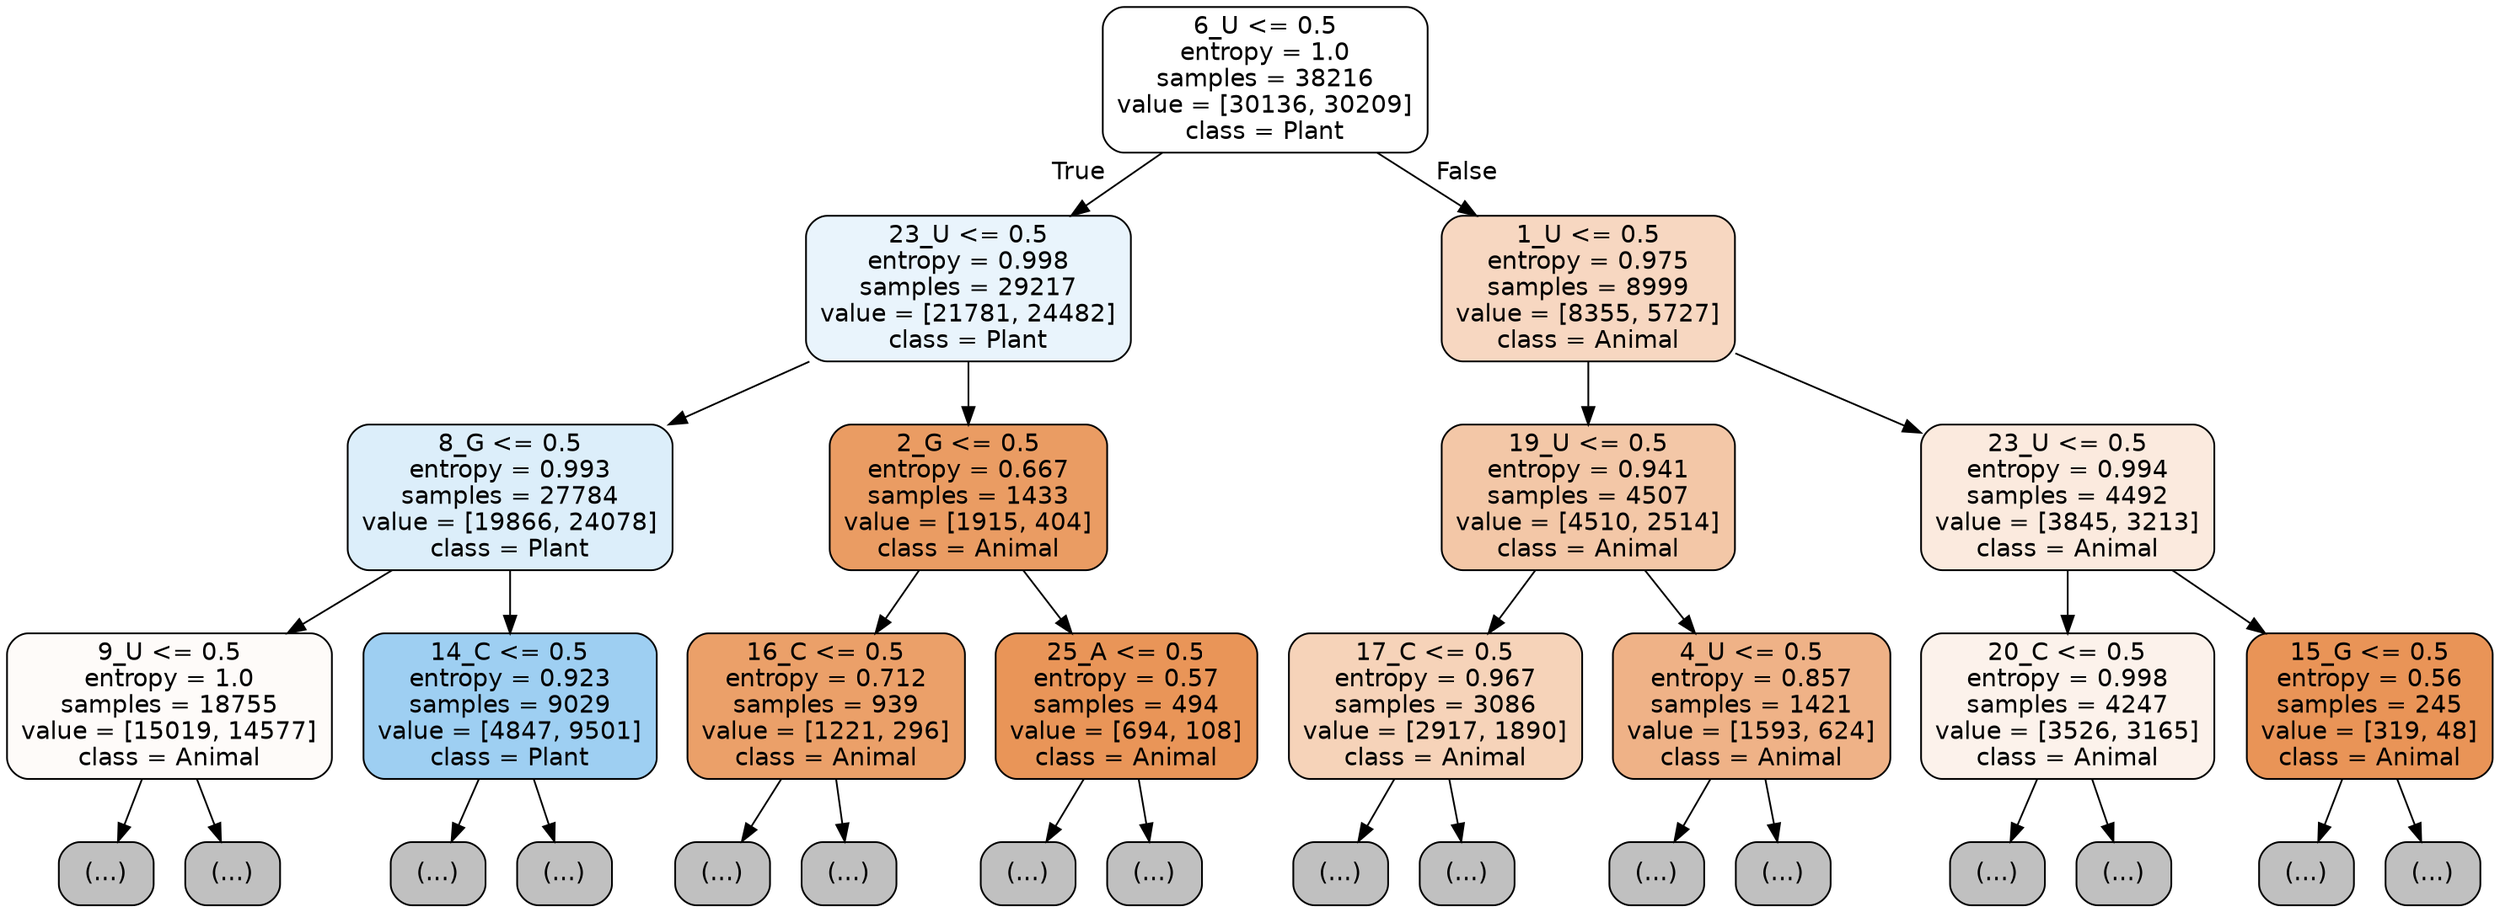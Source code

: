 digraph Tree {
node [shape=box, style="filled, rounded", color="black", fontname="helvetica"] ;
edge [fontname="helvetica"] ;
0 [label="6_U <= 0.5\nentropy = 1.0\nsamples = 38216\nvalue = [30136, 30209]\nclass = Plant", fillcolor="#ffffff"] ;
1 [label="23_U <= 0.5\nentropy = 0.998\nsamples = 29217\nvalue = [21781, 24482]\nclass = Plant", fillcolor="#e9f4fc"] ;
0 -> 1 [labeldistance=2.5, labelangle=45, headlabel="True"] ;
2 [label="8_G <= 0.5\nentropy = 0.993\nsamples = 27784\nvalue = [19866, 24078]\nclass = Plant", fillcolor="#dceefa"] ;
1 -> 2 ;
3 [label="9_U <= 0.5\nentropy = 1.0\nsamples = 18755\nvalue = [15019, 14577]\nclass = Animal", fillcolor="#fefbf9"] ;
2 -> 3 ;
4 [label="(...)", fillcolor="#C0C0C0"] ;
3 -> 4 ;
6365 [label="(...)", fillcolor="#C0C0C0"] ;
3 -> 6365 ;
8876 [label="14_C <= 0.5\nentropy = 0.923\nsamples = 9029\nvalue = [4847, 9501]\nclass = Plant", fillcolor="#9ecff2"] ;
2 -> 8876 ;
8877 [label="(...)", fillcolor="#C0C0C0"] ;
8876 -> 8877 ;
11456 [label="(...)", fillcolor="#C0C0C0"] ;
8876 -> 11456 ;
12139 [label="2_G <= 0.5\nentropy = 0.667\nsamples = 1433\nvalue = [1915, 404]\nclass = Animal", fillcolor="#ea9c63"] ;
1 -> 12139 ;
12140 [label="16_C <= 0.5\nentropy = 0.712\nsamples = 939\nvalue = [1221, 296]\nclass = Animal", fillcolor="#eba069"] ;
12139 -> 12140 ;
12141 [label="(...)", fillcolor="#C0C0C0"] ;
12140 -> 12141 ;
12454 [label="(...)", fillcolor="#C0C0C0"] ;
12140 -> 12454 ;
12545 [label="25_A <= 0.5\nentropy = 0.57\nsamples = 494\nvalue = [694, 108]\nclass = Animal", fillcolor="#e99558"] ;
12139 -> 12545 ;
12546 [label="(...)", fillcolor="#C0C0C0"] ;
12545 -> 12546 ;
12689 [label="(...)", fillcolor="#C0C0C0"] ;
12545 -> 12689 ;
12692 [label="1_U <= 0.5\nentropy = 0.975\nsamples = 8999\nvalue = [8355, 5727]\nclass = Animal", fillcolor="#f7d7c1"] ;
0 -> 12692 [labeldistance=2.5, labelangle=-45, headlabel="False"] ;
12693 [label="19_U <= 0.5\nentropy = 0.941\nsamples = 4507\nvalue = [4510, 2514]\nclass = Animal", fillcolor="#f3c7a7"] ;
12692 -> 12693 ;
12694 [label="17_C <= 0.5\nentropy = 0.967\nsamples = 3086\nvalue = [2917, 1890]\nclass = Animal", fillcolor="#f6d3b9"] ;
12693 -> 12694 ;
12695 [label="(...)", fillcolor="#C0C0C0"] ;
12694 -> 12695 ;
14082 [label="(...)", fillcolor="#C0C0C0"] ;
12694 -> 14082 ;
14543 [label="4_U <= 0.5\nentropy = 0.857\nsamples = 1421\nvalue = [1593, 624]\nclass = Animal", fillcolor="#efb287"] ;
12693 -> 14543 ;
14544 [label="(...)", fillcolor="#C0C0C0"] ;
14543 -> 14544 ;
15087 [label="(...)", fillcolor="#C0C0C0"] ;
14543 -> 15087 ;
15244 [label="23_U <= 0.5\nentropy = 0.994\nsamples = 4492\nvalue = [3845, 3213]\nclass = Animal", fillcolor="#fbeade"] ;
12692 -> 15244 ;
15245 [label="20_C <= 0.5\nentropy = 0.998\nsamples = 4247\nvalue = [3526, 3165]\nclass = Animal", fillcolor="#fcf2eb"] ;
15244 -> 15245 ;
15246 [label="(...)", fillcolor="#C0C0C0"] ;
15245 -> 15246 ;
16603 [label="(...)", fillcolor="#C0C0C0"] ;
15245 -> 16603 ;
17018 [label="15_G <= 0.5\nentropy = 0.56\nsamples = 245\nvalue = [319, 48]\nclass = Animal", fillcolor="#e99457"] ;
15244 -> 17018 ;
17019 [label="(...)", fillcolor="#C0C0C0"] ;
17018 -> 17019 ;
17058 [label="(...)", fillcolor="#C0C0C0"] ;
17018 -> 17058 ;
}